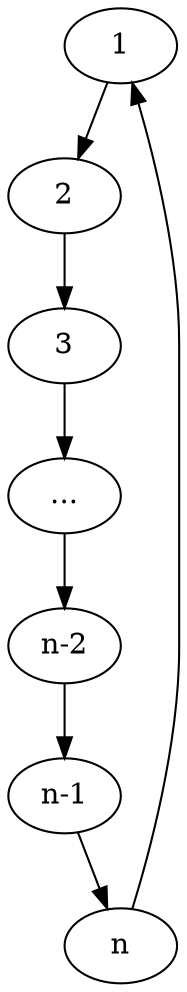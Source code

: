 digraph G {
	1	->	2;
	2	->	3;
	3	->	"...";
	"..."	->	"n-2";
	"n-2"	->	"n-1";
	"n-1"	->	"n";
	"n"	->	1;
}

